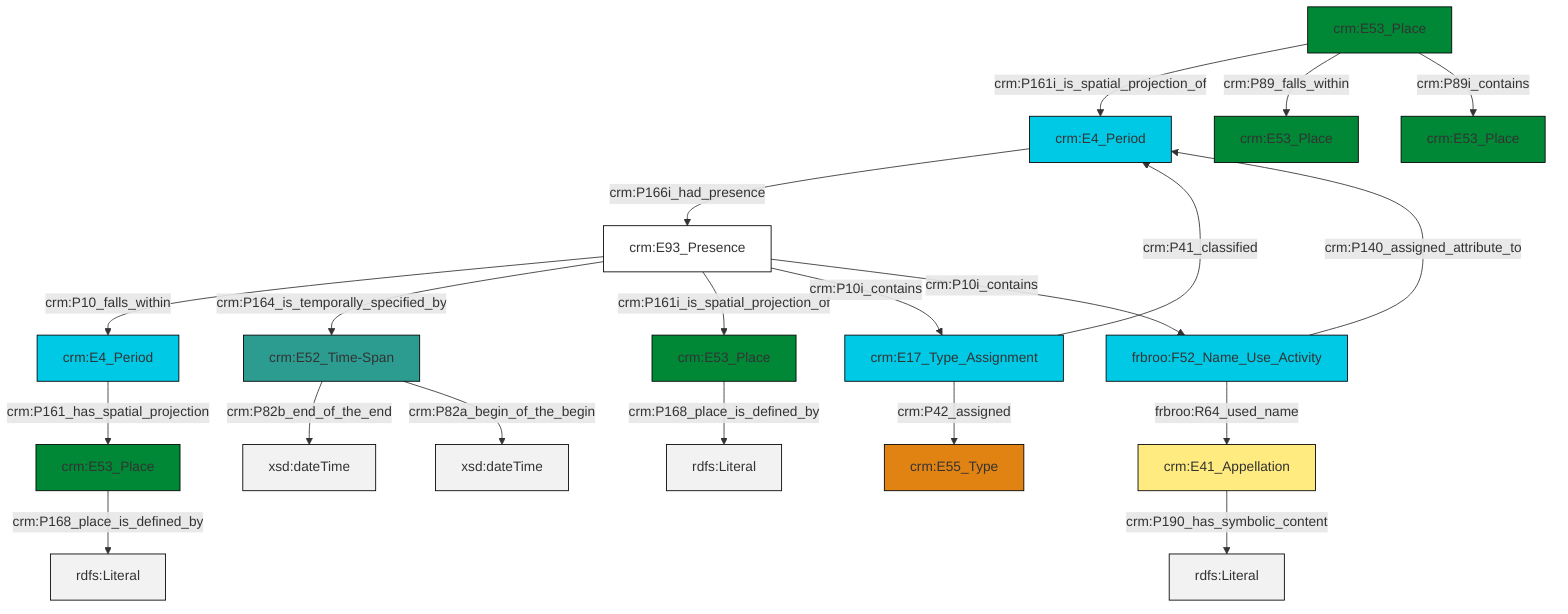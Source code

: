 graph TD
classDef Literal fill:#f2f2f2,stroke:#000000;
classDef CRM_Entity fill:#FFFFFF,stroke:#000000;
classDef Temporal_Entity fill:#00C9E6, stroke:#000000;
classDef Type fill:#E18312, stroke:#000000;
classDef Time-Span fill:#2C9C91, stroke:#000000;
classDef Appellation fill:#FFEB7F, stroke:#000000;
classDef Place fill:#008836, stroke:#000000;
classDef Persistent_Item fill:#B266B2, stroke:#000000;
classDef Conceptual_Object fill:#FFD700, stroke:#000000;
classDef Physical_Thing fill:#D2B48C, stroke:#000000;
classDef Actor fill:#f58aad, stroke:#000000;
classDef PC_Classes fill:#4ce600, stroke:#000000;
classDef Multi fill:#cccccc,stroke:#000000;

0["crm:E53_Place"]:::Place -->|crm:P161i_is_spatial_projection_of| 1["crm:E4_Period"]:::Temporal_Entity
6["crm:E52_Time-Span"]:::Time-Span -->|crm:P82b_end_of_the_end| 7[xsd:dateTime]:::Literal
8["crm:E17_Type_Assignment"]:::Temporal_Entity -->|crm:P42_assigned| 9["crm:E55_Type"]:::Type
13["crm:E93_Presence"]:::CRM_Entity -->|crm:P10_falls_within| 14["crm:E4_Period"]:::Temporal_Entity
11["crm:E53_Place"]:::Place -->|crm:P168_place_is_defined_by| 16[rdfs:Literal]:::Literal
17["frbroo:F52_Name_Use_Activity"]:::Temporal_Entity -->|crm:P140_assigned_attribute_to| 1["crm:E4_Period"]:::Temporal_Entity
13["crm:E93_Presence"]:::CRM_Entity -->|crm:P164_is_temporally_specified_by| 6["crm:E52_Time-Span"]:::Time-Span
2["crm:E41_Appellation"]:::Appellation -->|crm:P190_has_symbolic_content| 18[rdfs:Literal]:::Literal
1["crm:E4_Period"]:::Temporal_Entity -->|crm:P166i_had_presence| 13["crm:E93_Presence"]:::CRM_Entity
0["crm:E53_Place"]:::Place -->|crm:P89_falls_within| 4["crm:E53_Place"]:::Place
21["crm:E53_Place"]:::Place -->|crm:P168_place_is_defined_by| 22[rdfs:Literal]:::Literal
13["crm:E93_Presence"]:::CRM_Entity -->|crm:P161i_is_spatial_projection_of| 11["crm:E53_Place"]:::Place
0["crm:E53_Place"]:::Place -->|crm:P89i_contains| 19["crm:E53_Place"]:::Place
13["crm:E93_Presence"]:::CRM_Entity -->|crm:P10i_contains| 8["crm:E17_Type_Assignment"]:::Temporal_Entity
14["crm:E4_Period"]:::Temporal_Entity -->|crm:P161_has_spatial_projection| 21["crm:E53_Place"]:::Place
17["frbroo:F52_Name_Use_Activity"]:::Temporal_Entity -->|frbroo:R64_used_name| 2["crm:E41_Appellation"]:::Appellation
8["crm:E17_Type_Assignment"]:::Temporal_Entity -->|crm:P41_classified| 1["crm:E4_Period"]:::Temporal_Entity
6["crm:E52_Time-Span"]:::Time-Span -->|crm:P82a_begin_of_the_begin| 30[xsd:dateTime]:::Literal
13["crm:E93_Presence"]:::CRM_Entity -->|crm:P10i_contains| 17["frbroo:F52_Name_Use_Activity"]:::Temporal_Entity